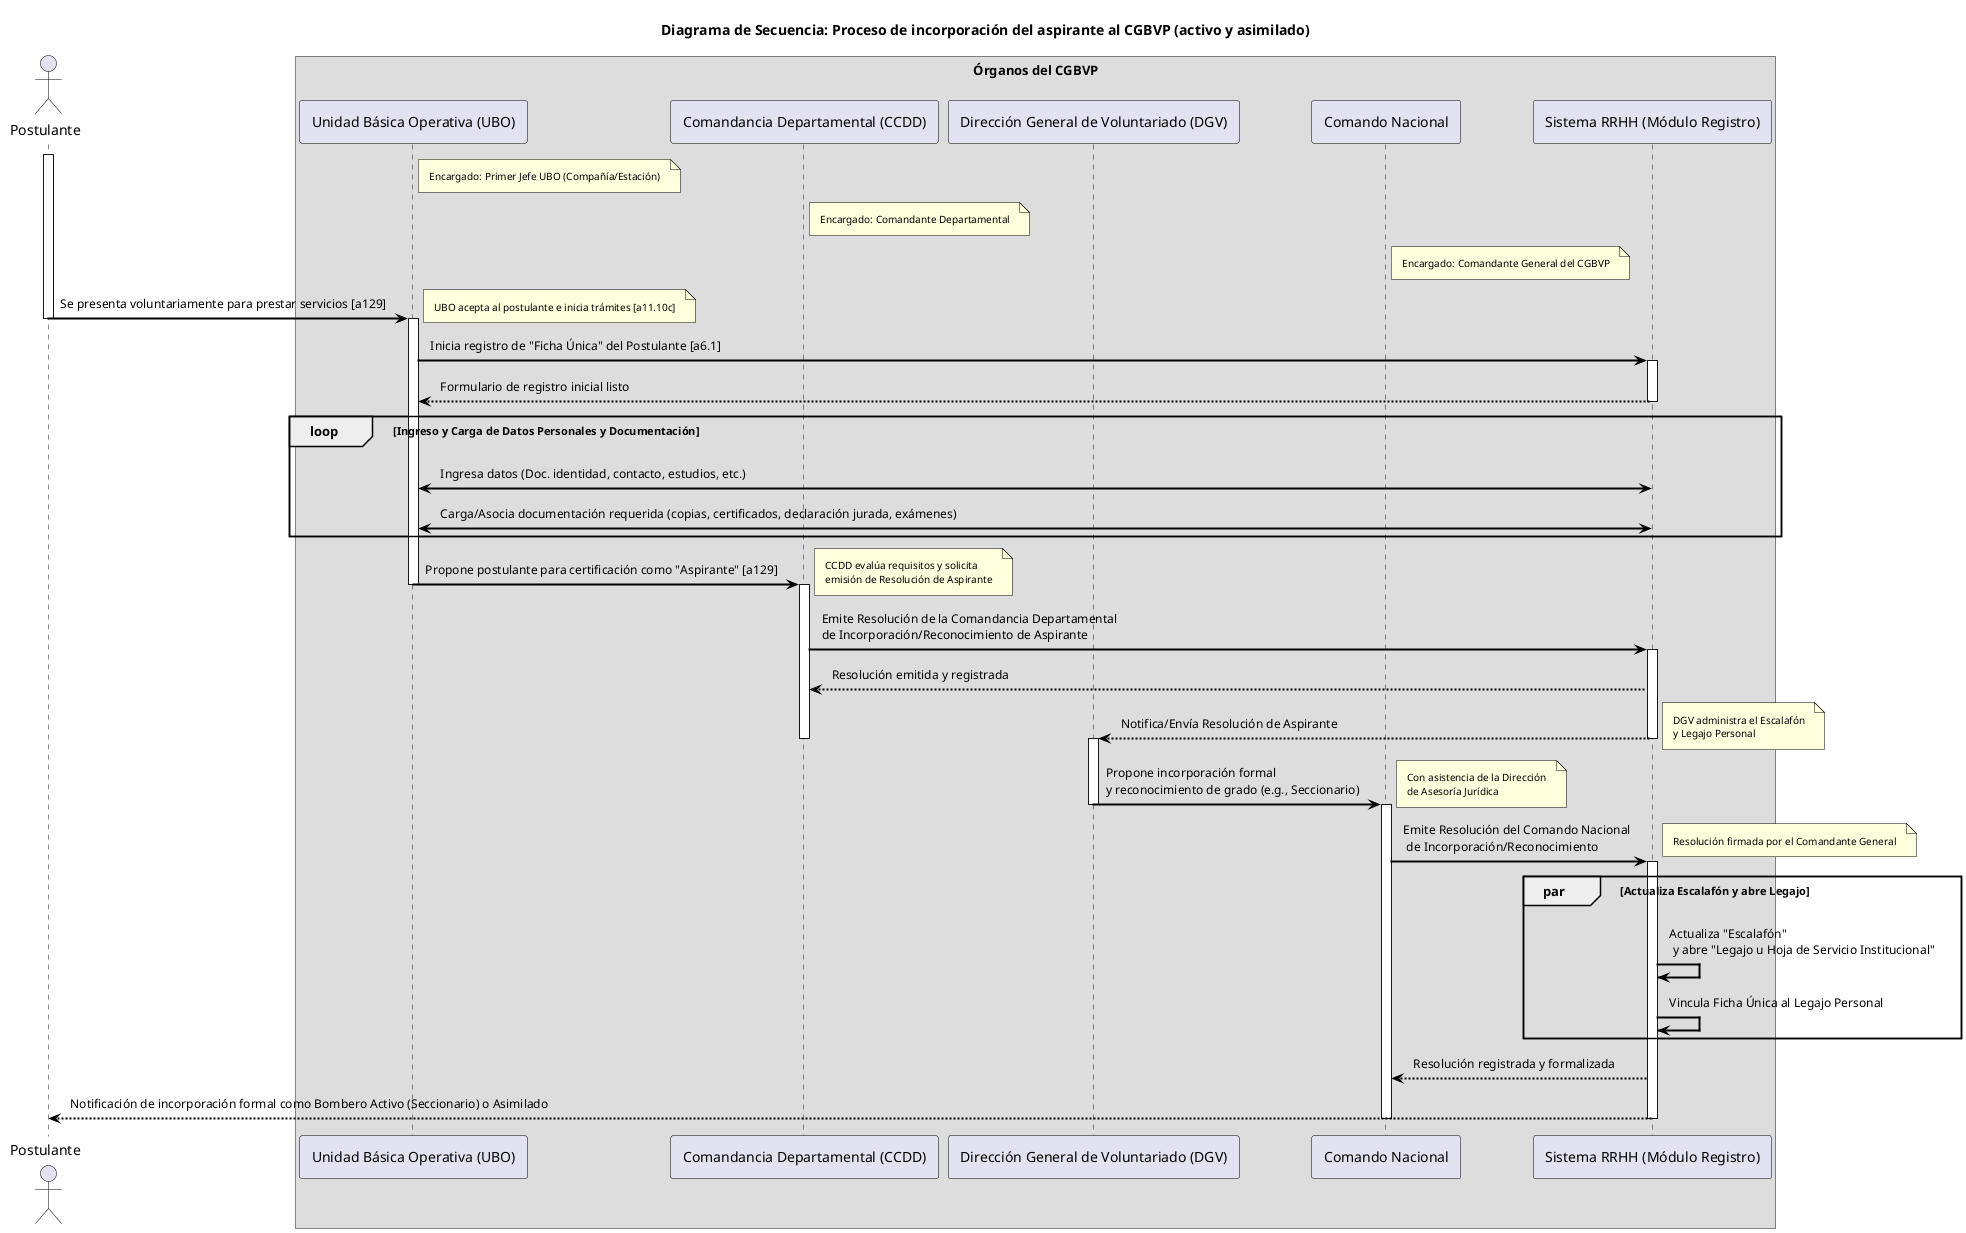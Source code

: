 @startuml proceso_incorporacion_cgbvp

' Style settings for clarity
skinparam {
    Padding 5
    BoxPadding 10
    ArrowThickness 2
    ArrowColor black
    ActorBorderColor black
    ParticipantBorderColor black
    ActorFontColor black
    ParticipantFontColor black
    ActorFontSize 14
    ParticipantFontSize 14
    ArrowFontSize 12
    note {
        BorderColor black
        FontColor black
        FontSize 10
    }
}

actor "Postulante" as Applicant

box "Órganos del CGBVP"
    participant "Unidad Básica Operativa (UBO)" as UBO
    participant "Comandancia Departamental (CCDD)" as CCDD
    participant "Dirección General de Voluntariado (DGV)" as DGV
    participant "Comando Nacional" as CN
    participant "Sistema RRHH (Módulo Registro)" as System
end box

note right of UBO
Encargado: Primer Jefe UBO (Compañía/Estación)
end note

note right of CCDD
Encargado: Comandante Departamental
end note

note right of CN
Encargado: Comandante General del CGBVP
end note

title Diagrama de Secuencia: Proceso de incorporación del aspirante al CGBVP (activo y asimilado)

activate Applicant
Applicant -> UBO : Se presenta voluntariamente para prestar servicios [a129]
deactivate Applicant

activate UBO
    note right: UBO acepta al postulante e inicia trámites [a11.10c]

    UBO -> System : Inicia registro de "Ficha Única" del Postulante [a6.1]
    activate System
        System --> UBO : Formulario de registro inicial listo
    deactivate System
    
     loop Ingreso y Carga de Datos Personales y Documentación
        UBO <-> System : Ingresa datos (Doc. identidad, contacto, estudios, etc.)
        UBO <-> System : Carga/Asocia documentación requerida (copias, certificados, declaración jurada, exámenes)
    end

    UBO -> CCDD : Propone postulante para certificación como "Aspirante" [a129]
deactivate UBO

activate CCDD
    note right: CCDD evalúa requisitos y solicita\nemisión de Resolución de Aspirante

    CCDD -> System : Emite Resolución de la Comandancia Departamental\nde Incorporación/Reconocimiento de Aspirante
    activate System
        System --> CCDD : Resolución emitida y registrada
        System --> DGV : Notifica/Envía Resolución de Aspirante
    deactivate System
deactivate CCDD

activate DGV
    note right: DGV administra el Escalafón\ny Legajo Personal

    DGV -> CN : Propone incorporación formal\ny reconocimiento de grado (e.g., Seccionario)
deactivate DGV

activate CN
    note right: Con asistencia de la Dirección\nde Asesoría Jurídica
    CN -> System : Emite Resolución del Comando Nacional\n de Incorporación/Reconocimiento
    note right: Resolución firmada por el Comandante General
    activate System

        par Actualiza Escalafón y abre Legajo
            System -> System : Actualiza "Escalafón"\n y abre "Legajo u Hoja de Servicio Institucional"
            System -> System : Vincula Ficha Única al Legajo Personal
        end

        System --> CN : Resolución registrada y formalizada
        System --> Applicant : Notificación de incorporación formal como Bombero Activo (Seccionario) o Asimilado

    deactivate System
deactivate CN
@enduml
